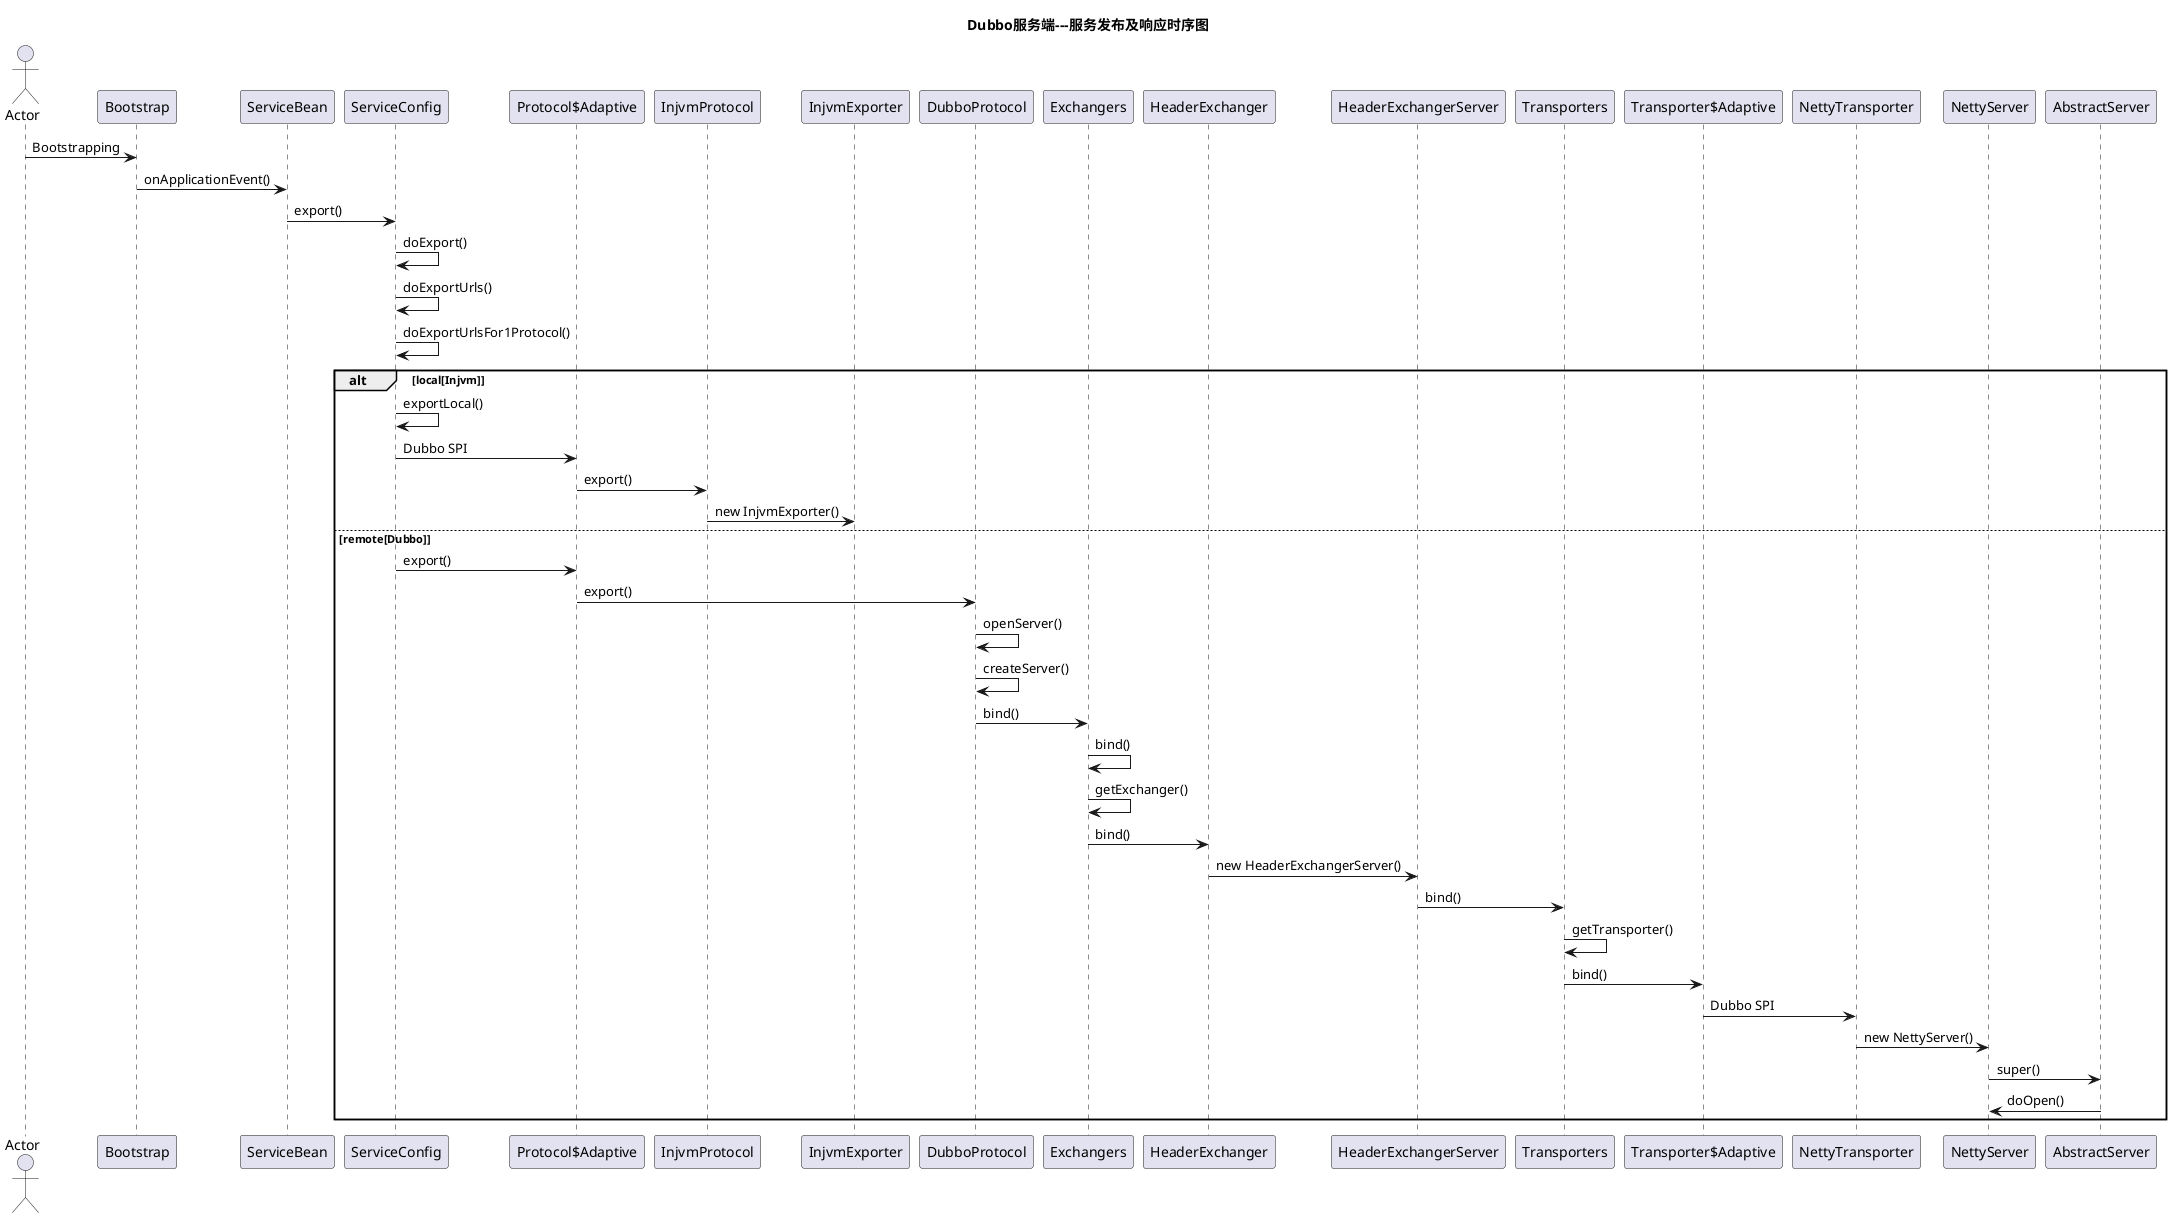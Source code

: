 @startuml
title Dubbo服务端---服务发布及响应时序图
Actor Actor
Actor -> Bootstrap: Bootstrapping
Bootstrap -> ServiceBean: onApplicationEvent()
ServiceBean -> ServiceConfig: export()
ServiceConfig -> ServiceConfig: doExport()
ServiceConfig -> ServiceConfig: doExportUrls()
ServiceConfig -> ServiceConfig: doExportUrlsFor1Protocol()
alt local[Injvm]
ServiceConfig -> ServiceConfig: exportLocal()
ServiceConfig -> "Protocol$Adaptive": Dubbo SPI
"Protocol$Adaptive" -> InjvmProtocol: export()
InjvmProtocol -> InjvmExporter: new InjvmExporter()
else remote[Dubbo]
ServiceConfig -> "Protocol$Adaptive": export()
"Protocol$Adaptive" -> DubboProtocol: export()
DubboProtocol -> DubboProtocol: openServer()
DubboProtocol -> DubboProtocol: createServer()
DubboProtocol -> Exchangers: bind()
Exchangers -> Exchangers: bind()
Exchangers -> Exchangers: getExchanger()
Exchangers -> HeaderExchanger: bind()
HeaderExchanger -> HeaderExchangerServer: new HeaderExchangerServer()
HeaderExchangerServer -> Transporters: bind()
Transporters -> Transporters: getTransporter()
Transporters -> "Transporter$Adaptive": bind()
"Transporter$Adaptive" -> NettyTransporter: Dubbo SPI
NettyTransporter -> NettyServer: new NettyServer()
NettyServer -> AbstractServer: super()
AbstractServer -> NettyServer: doOpen()
end
@enduml